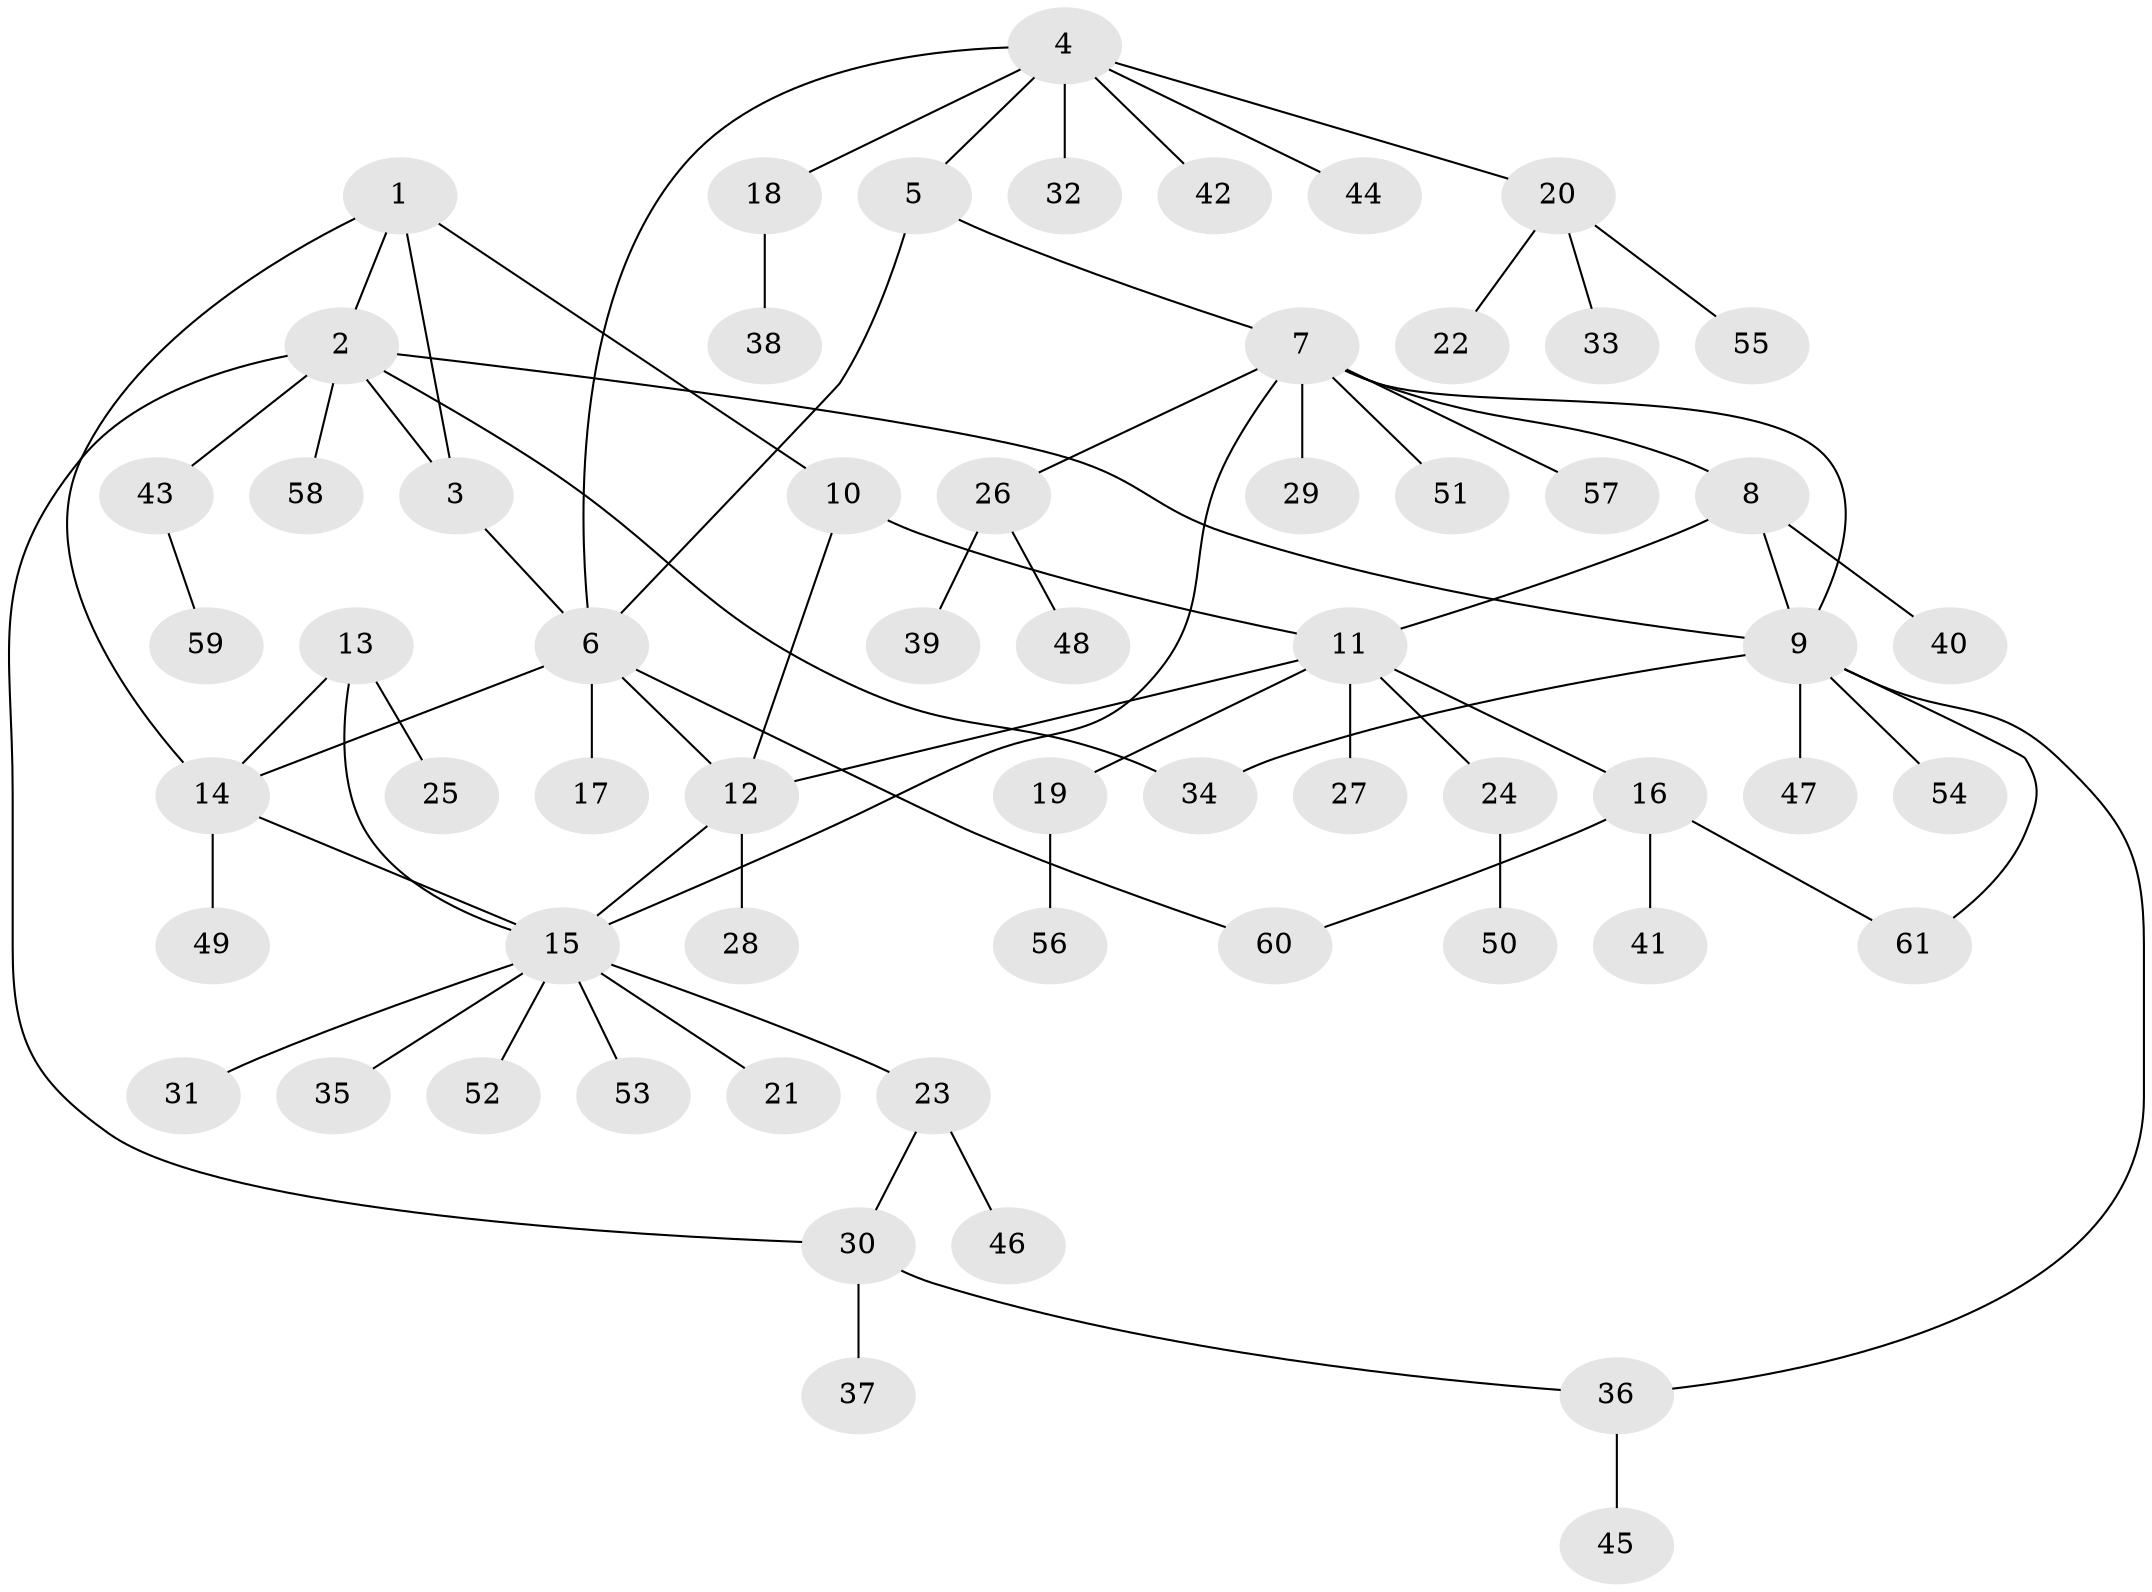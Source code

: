 // Generated by graph-tools (version 1.1) at 2025/11/02/27/25 16:11:34]
// undirected, 61 vertices, 76 edges
graph export_dot {
graph [start="1"]
  node [color=gray90,style=filled];
  1;
  2;
  3;
  4;
  5;
  6;
  7;
  8;
  9;
  10;
  11;
  12;
  13;
  14;
  15;
  16;
  17;
  18;
  19;
  20;
  21;
  22;
  23;
  24;
  25;
  26;
  27;
  28;
  29;
  30;
  31;
  32;
  33;
  34;
  35;
  36;
  37;
  38;
  39;
  40;
  41;
  42;
  43;
  44;
  45;
  46;
  47;
  48;
  49;
  50;
  51;
  52;
  53;
  54;
  55;
  56;
  57;
  58;
  59;
  60;
  61;
  1 -- 2;
  1 -- 3;
  1 -- 10;
  1 -- 14;
  2 -- 3;
  2 -- 9;
  2 -- 30;
  2 -- 34;
  2 -- 43;
  2 -- 58;
  3 -- 6;
  4 -- 5;
  4 -- 6;
  4 -- 18;
  4 -- 20;
  4 -- 32;
  4 -- 42;
  4 -- 44;
  5 -- 6;
  5 -- 7;
  6 -- 12;
  6 -- 14;
  6 -- 17;
  6 -- 60;
  7 -- 8;
  7 -- 9;
  7 -- 15;
  7 -- 26;
  7 -- 29;
  7 -- 51;
  7 -- 57;
  8 -- 9;
  8 -- 11;
  8 -- 40;
  9 -- 34;
  9 -- 36;
  9 -- 47;
  9 -- 54;
  9 -- 61;
  10 -- 11;
  10 -- 12;
  11 -- 12;
  11 -- 16;
  11 -- 19;
  11 -- 24;
  11 -- 27;
  12 -- 15;
  12 -- 28;
  13 -- 14;
  13 -- 15;
  13 -- 25;
  14 -- 15;
  14 -- 49;
  15 -- 21;
  15 -- 23;
  15 -- 31;
  15 -- 35;
  15 -- 52;
  15 -- 53;
  16 -- 41;
  16 -- 60;
  16 -- 61;
  18 -- 38;
  19 -- 56;
  20 -- 22;
  20 -- 33;
  20 -- 55;
  23 -- 30;
  23 -- 46;
  24 -- 50;
  26 -- 39;
  26 -- 48;
  30 -- 36;
  30 -- 37;
  36 -- 45;
  43 -- 59;
}
